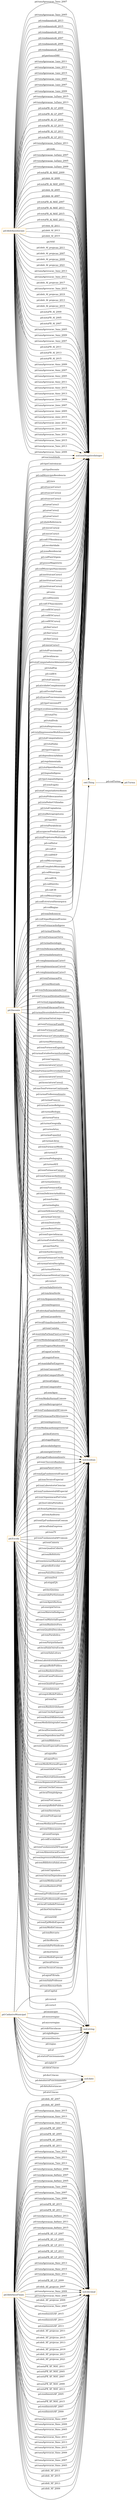 digraph ar2dtool_diagram { 
rankdir=LR;
size="1501"
node [shape = rectangle, color="orange"]; "pd:Turma" "pd:Docente" "pd:Escola" "pd:CadastroMunicipal" "pd:IdebAnosFinais" "pd:IdebAnosIniciais" ; /*classes style*/
	"pd:IdebAnosFinais" -> "xsd:decimal" [ label = "pd:notaPB_AF_2007" ];
	"pd:IdebAnosFinais" -> "xsd:decimal" [ label = "pd:notaPB_AF_2005" ];
	"pd:Escola" -> "xsd:nonNegativeInteger" [ label = "pd:totalFuncionarios" ];
	"pd:Escola" -> "xsd:nonNegativeInteger" [ label = "pd:localizacao" ];
	"pd:CadastroMunicipal" -> "xsd:nonNegativeInteger" [ label = "pd:codSetor" ];
	"pd:IdebAnosFinais" -> "xsd:decimal" [ label = "pd:notaPB_AF_2009" ];
	"pd:IdebAnosIniciais" -> "xsd:nonNegativeInteger" [ label = "pd:taxaAprovacao_1a5ano_2015" ];
	"pd:IdebAnosIniciais" -> "xsd:nonNegativeInteger" [ label = "pd:taxaAprovacao_1a5ano_2013" ];
	"pd:Escola" -> "xsd:boolean" [ label = "pd:lixoOutros" ];
	"pd:IdebAnosFinais" -> "xsd:decimal" [ label = "pd:notaPB_AF_2011" ];
	"pd:Docente" -> "xsd:boolean" [ label = "pd:turmaEnsinoReligioso" ];
	"pd:Escola" -> "xsd:boolean" [ label = "pd:temMedioEspecial" ];
	"pd:Escola" -> "xsd:boolean" [ label = "pd:localOutros" ];
	"pd:IdebAnosFinais" -> "xsd:decimal" [ label = "pd:taxaAprovacao_7ano_2015" ];
	"pd:IdebAnosFinais" -> "xsd:decimal" [ label = "pd:taxaAprovacao_7ano_2011" ];
	"pd:IdebAnosFinais" -> "xsd:decimal" [ label = "pd:taxaAprovacao_7ano_2013" ];
	"pd:IdebAnosFinais" -> "xsd:decimal" [ label = "pd:taxaAprovacao_6a9ano_2009" ];
	"pd:Escola" -> "xsd:boolean" [ label = "pd:temTecnicoComum" ];
	"pd:Escola" -> "xsd:boolean" [ label = "pd:aguaFiltrada" ];
	"pd:Escola" -> "xsd:boolean" [ label = "pd:temSalaProfessor" ];
	"pd:Escola" -> "xsd:boolean" [ label = "pd:temAlmoxarifado" ];
	"pd:Escola" -> "xsd:nonNegativeInteger" [ label = "pd:totalComputadoresAdministrativos" ];
	"pd:IdebAnosFinais" -> "xsd:decimal" [ label = "pd:taxaAprovacao_6a9ano_2007" ];
	"pd:IdebAnosFinais" -> "xsd:decimal" [ label = "pd:taxaAprovacao_6a9ano_2005" ];
	"pd:Escola" -> "xsd:boolean" [ label = "pd:temSalaDiretoria" ];
	"pd:Docente" -> "xsd:string" [ label = "pd:curso3" ];
	"pd:Docente" -> "xsd:string" [ label = "pd:curso2" ];
	"pd:Escola" -> "xsd:boolean" [ label = "pd:temAreaVerde" ];
	"pd:Escola" -> "xsd:nonNegativeInteger" [ label = "pd:totalFax" ];
	"pd:CadastroMunicipal" -> "xsd:nonNegativeInteger" [ label = "pd:codUF" ];
	"pd:CadastroMunicipal" -> "xsd:nonNegativeInteger" [ label = "pd:codINEP" ];
	"pd:Docente" -> "xsd:string" [ label = "pd:curso1" ];
	"pd:CadastroMunicipal" -> "xsd:decimal" [ label = "pd:atoCriacao" ];
	"pd:IdebAnosFinais" -> "xsd:decimal" [ label = "pd:taxaAprovacao_7ano_2005" ];
	"pd:IdebAnosIniciais" -> "xsd:nonNegativeInteger" [ label = "pd:notaPB_AI_LP_2009" ];
	"pd:IdebAnosIniciais" -> "xsd:nonNegativeInteger" [ label = "pd:notaPB_AI_LP_2007" ];
	"pd:IdebAnosIniciais" -> "xsd:nonNegativeInteger" [ label = "pd:notaPB_AI_LP_2005" ];
	"pd:CadastroMunicipal" -> "xsd:string" [ label = "pd:municipio" ];
	"pd:Escola" -> "xsd:boolean" [ label = "pd:temAlojamentoAlunos" ];
	"pd:IdebAnosFinais" -> "xsd:decimal" [ label = "pd:taxaAprovacao_7ano_2007" ];
	"pd:IdebAnosFinais" -> "xsd:decimal" [ label = "pd:taxaAprovacao_7ano_2009" ];
	"pd:Docente" -> "xsd:boolean" [ label = "pd:turmaBiologia" ];
	"pd:Escola" -> "xsd:nonNegativeInteger" [ label = "pd:codIES" ];
	"pd:Docente" -> "xsd:nonNegativeInteger" [ label = "pd:nacionalidade" ];
	"pd:Escola" -> "xsd:boolean" [ label = "pd:temDespensa" ];
	"pd:CadastroMunicipal" -> "xsd:string" [ label = "pd:mesorregiao" ];
	"pd:Escola" -> "xsd:boolean" [ label = "pd:abreAosFimDeSemanas" ];
	"pd:IdebAnosIniciais" -> "xsd:nonNegativeInteger" [ label = "pd:notaPB_AI_LP_2015" ];
	"pd:IdebAnosIniciais" -> "xsd:nonNegativeInteger" [ label = "pd:notaPB_AI_LP_2013" ];
	"pd:IdebAnosIniciais" -> "xsd:nonNegativeInteger" [ label = "pd:notaPB_AI_LP_2011" ];
	"pd:IdebAnosFinais" -> "xsd:decimal" [ label = "pd:notaPB_AF_2015" ];
	"pd:Escola" -> "xsd:boolean" [ label = "pd:temLavanderia" ];
	"pd:Escola" -> "xsd:boolean" [ label = "pd:localPrisaoSocioeducativa" ];
	"pd:IdebAnosFinais" -> "xsd:decimal" [ label = "pd:notaPB_AF_2013" ];
	"pd:IdebAnosIniciais" -> "xsd:nonNegativeInteger" [ label = "pd:taxaAprovacao_1a5ano_2011" ];
	"pd:Docente" -> "xsd:boolean" [ label = "pd:turmaFisica" ];
	"pd:IdebAnosIniciais" -> "xsd:nonNegativeInteger" [ label = "pd:rede" ];
	"pd:IdebAnosIniciais" -> "xsd:nonNegativeInteger" [ label = "pd:taxaAprovacao_1a5ano_2007" ];
	"pd:Docente" -> "xsd:boolean" [ label = "pd:turmaGeografia" ];
	"pd:IdebAnosIniciais" -> "xsd:nonNegativeInteger" [ label = "pd:taxaAprovacao_1a5ano_2005" ];
	"pd:Escola" -> "xsd:boolean" [ label = "pd:temCozinha" ];
	"pd:IdebAnosIniciais" -> "xsd:nonNegativeInteger" [ label = "pd:taxaAprovacao_1a5ano_2009" ];
	"pd:Escola" -> "xsd:boolean" [ label = "pd:mantidaPorSemFinsLucrativos" ];
	"pd:Escola" -> "xsd:boolean" [ label = "pd:temMedioIntegradoEspecial" ];
	"pd:Escola" -> "xsd:boolean" [ label = "pd:temProjetorMultimidia" ];
	"pd:IdebAnosIniciais" -> "xsd:nonNegativeInteger" [ label = "pd:notaPB_AI_MAT_2009" ];
	"pd:IdebAnosIniciais" -> "xsd:nonNegativeInteger" [ label = "pd:ideb_AI_2009" ];
	"pd:Escola" -> "xsd:boolean" [ label = "pd:aguaCacimba" ];
	"pd:Docente" -> "xsd:boolean" [ label = "pd:turmaArtes" ];
	"pd:IdebAnosIniciais" -> "xsd:nonNegativeInteger" [ label = "pd:notaPB_AI_MAT_2005" ];
	"pd:IdebAnosIniciais" -> "xsd:nonNegativeInteger" [ label = "pd:ideb_AI_2005" ];
	"pd:Escola" -> "xsd:boolean" [ label = "pd:esgotoFossa" ];
	"pd:IdebAnosIniciais" -> "xsd:nonNegativeInteger" [ label = "pd:ideb_AI_2007" ];
	"pd:IdebAnosIniciais" -> "xsd:nonNegativeInteger" [ label = "pd:notaPB_AI_MAT_2007" ];
	"pd:IdebAnosIniciais" -> "xsd:nonNegativeInteger" [ label = "pd:notaPB_AI_MAT_2013" ];
	"pd:Escola" -> "xsd:boolean" [ label = "pd:mantidaPorEmpresa" ];
	"pd:Docente" -> "xsd:nonNegativeInteger" [ label = "pd:tipoContratacao" ];
	"pd:IdebAnosIniciais" -> "xsd:nonNegativeInteger" [ label = "pd:notaPB_AI_MAT_2015" ];
	"pd:Escola" -> "xsd:boolean" [ label = "pd:temConvenioPP" ];
	"pd:IdebAnosIniciais" -> "xsd:nonNegativeInteger" [ label = "pd:notaPB_AI_MAT_2011" ];
	"pd:Escola" -> "xsd:boolean" [ label = "pd:predioCompartilhado" ];
	"pd:Escola" -> "xsd:boolean" [ label = "pd:localGalpao" ];
	"pd:IdebAnosIniciais" -> "xsd:nonNegativeInteger" [ label = "pd:ideb_AI_2011" ];
	"pd:IdebAnosIniciais" -> "xsd:nonNegativeInteger" [ label = "pd:ideb_AI_2013" ];
	"pd:Escola" -> "xsd:boolean" [ label = "pd:temComputador" ];
	"pd:Escola" -> "xsd:boolean" [ label = "pd:semAgua" ];
	"pd:Escola" -> "xsd:boolean" [ label = "pd:temMedioNormalComum" ];
	"pd:IdebAnosIniciais" -> "xsd:nonNegativeInteger" [ label = "pd:ideb_AI_2015" ];
	"pd:Docente" -> "xsd:boolean" [ label = "pd:turmaEspanhol" ];
	"pd:Escola" -> "xsd:boolean" [ label = "pd:temRetroprojetor" ];
	"pd:Docente" -> "xsd:boolean" [ label = "pd:turmaLibras" ];
	"pd:Docente" -> "xsd:boolean" [ label = "pd:temFormacaoMedio" ];
	"pd:Docente" -> "xsd:boolean" [ label = "pd:turmaLP" ];
	"pd:Docente" -> "xsd:boolean" [ label = "pd:turmaPedagogica" ];
	"pd:Escola" -> "xsd:boolean" [ label = "pd:temFundamentalAIComum" ];
	"pd:CadastroMunicipal" -> "xsd:nonNegativeInteger" [ label = "pd:codMicrorregiao" ];
	"pd:Docente" -> "xsd:boolean" [ label = "pd:turmaAEE" ];
	"pd:Docente" -> "xsd:boolean" [ label = "pd:temFormacaoCampo" ];
	"pd:Docente" -> "xsd:boolean" [ label = "pd:temFormacaoAmbiental" ];
	"pd:Docente" -> "xsd:nonNegativeInteger" [ label = "pd:tipoDocente" ];
	"pd:Escola" -> "xsd:nonNegativeInteger" [ label = "pd:totalCameras" ];
	"pd:IdebAnosFinais" -> "xsd:decimal" [ label = "pd:taxaAprovacao_6a9ano_2013" ];
	"pd:IdebAnosFinais" -> "xsd:decimal" [ label = "pd:taxaAprovacao_6a9ano_2011" ];
	"pd:Escola" -> "xsd:boolean" [ label = "pd:temFormacaoPorAlternancia" ];
	"pd:Escola" -> "xsd:nonNegativeInteger" [ label = "pd:atividadeComplementar" ];
	"pd:IdebAnosFinais" -> "xsd:decimal" [ label = "pd:taxaAprovacao_6a9ano_2015" ];
	"pd:CadastroMunicipal" -> "xsd:string" [ label = "pd:microrregiao" ];
	"pd:Escola" -> "xsd:boolean" [ label = "pd:temImpressora" ];
	"pd:Escola" -> "xsd:boolean" [ label = "pd:temMediacaoSemipresencial" ];
	"pd:Escola" -> "xsd:nonNegativeInteger" [ label = "pd:catEscolaPrivada" ];
	"pd:Escola" -> "xsd:nonNegativeInteger" [ label = "pd:situacaoFuncionamento" ];
	"pd:Escola" -> "xsd:boolean" [ label = "pd:lixoEnterra" ];
	"pd:CadastroMunicipal" -> "xsd:string" [ label = "pd:redeVinculacao" ];
	"pd:Escola" -> "xsd:boolean" [ label = "pd:etapaRegular" ];
	"pd:Escola" -> "xsd:boolean" [ label = "pd:escolaIndigena" ];
	"pd:Docente" -> "xsd:boolean" [ label = "pd:turmaQuimica" ];
	"pd:IdebAnosIniciais" -> "xsd:nonNegativeInteger" [ label = "pd:NSE" ];
	"pd:Escola" -> "xsd:boolean" [ label = "pd:energiaGerador" ];
	"pd:IdebAnosIniciais" -> "xsd:nonNegativeInteger" [ label = "pd:ideb_AI_projecao_2011" ];
	"pd:Escola" -> "xsd:boolean" [ label = "pd:etapaProfissionalizante" ];
	"pd:Escola" -> "xsd:boolean" [ label = "pd:temChuveiroBanheiro" ];
	"pd:Escola" -> "xsd:boolean" [ label = "pd:temPatioCoberto" ];
	"pd:IdebAnosIniciais" -> "xsd:nonNegativeInteger" [ label = "pd:ideb_AI_projecao_2007" ];
	"pd:IdebAnosIniciais" -> "xsd:nonNegativeInteger" [ label = "pd:ideb_AI_projecao_2009" ];
	"pd:Docente" -> "xsd:boolean" [ label = "pd:temFormacaoEja" ];
	"pd:Docente" -> "xsd:nonNegativeInteger" [ label = "pd:codMunicipioResidencia" ];
	"pd:Docente" -> "xsd:nonNegativeInteger" [ label = "pd:raca" ];
	"pd:Escola" -> "xsd:boolean" [ label = "pd:temEjaFundamentalEspecial" ];
	"pd:Escola" -> "xsd:boolean" [ label = "pd:temTecnicoEspecial" ];
	"pd:Docente" -> "xsd:boolean" [ label = "pd:temDeficienciaAuditiva" ];
	"pd:IdebAnosIniciais" -> "xsd:nonNegativeInteger" [ label = "pd:ideb_AI_projecao_2021" ];
	"pd:IdebAnosIniciais" -> "xsd:nonNegativeInteger" [ label = "pd:taxaAprovacao_3ano_2013" ];
	"pd:IdebAnosIniciais" -> "xsd:nonNegativeInteger" [ label = "pd:taxaAprovacao_3ano_2011" ];
	"pd:IdebAnosIniciais" -> "xsd:nonNegativeInteger" [ label = "pd:ideb_AI_projecao_2017" ];
	"pd:Docente" -> "xsd:boolean" [ label = "pd:temSurdez" ];
	"pd:IdebAnosIniciais" -> "xsd:nonNegativeInteger" [ label = "pd:taxaAprovacao_3ano_2015" ];
	"pd:Escola" -> "xsd:boolean" [ label = "pd:temLaboratorioCiencias" ];
	"pd:IdebAnosIniciais" -> "xsd:nonNegativeInteger" [ label = "pd:ideb_AI_projecao_2019" ];
	"pd:IdebAnosIniciais" -> "xsd:nonNegativeInteger" [ label = "pd:ideb_AI_projecao_2013" ];
	"pd:Escola" -> "xsd:boolean" [ label = "pd:temFundamentalAIEspecial" ];
	"pd:IdebAnosIniciais" -> "xsd:nonNegativeInteger" [ label = "pd:ideb_AI_projecao_2015" ];
	"pd:CadastroMunicipal" -> "xsd:nonNegativeInteger" [ label = "pd:codCompletoMunicipio" ];
	"pd:IdebAnosIniciais" -> "xsd:nonNegativeInteger" [ label = "pd:notaPB_AI_2009" ];
	"pd:Escola" -> "xsd:nonNegativeInteger" [ label = "pd:tipoConvenioPP" ];
	"pd:IdebAnosIniciais" -> "xsd:nonNegativeInteger" [ label = "pd:notaPB_AI_2005" ];
	"pd:IdebAnosIniciais" -> "xsd:nonNegativeInteger" [ label = "pd:notaPB_AI_2007" ];
	"pd:Escola" -> "xsd:nonNegativeInteger" [ label = "pd:tipoLocalizacaoDiferenciada" ];
	"pd:CadastroMunicipal" -> "xsd:string" [ label = "pd:siglaRegiao" ];
	"pd:Docente" -> "xsd:boolean" [ label = "pd:turmaIngles" ];
	"pd:IdebAnosIniciais" -> "xsd:nonNegativeInteger" [ label = "pd:taxaAprovacao_3ano_2005" ];
	"pd:Docente" -> "xsd:nonNegativeInteger" [ label = "pd:situacaoCurso1" ];
	"pd:Docente" -> "xsd:nonNegativeInteger" [ label = "pd:situacaoCurso2" ];
	"pd:Docente" -> "xsd:nonNegativeInteger" [ label = "pd:situacaoCurso3" ];
	"pd:IdebAnosIniciais" -> "xsd:nonNegativeInteger" [ label = "pd:taxaAprovacao_3ano_2009" ];
	"pd:IdebAnosIniciais" -> "xsd:nonNegativeInteger" [ label = "pd:taxaAprovacao_3ano_2007" ];
	"pd:IdebAnosIniciais" -> "xsd:nonNegativeInteger" [ label = "pd:notaPB_AI_2011" ];
	"pd:IdebAnosIniciais" -> "xsd:nonNegativeInteger" [ label = "pd:notaPB_AI_2013" ];
	"pd:Escola" -> "xsd:boolean" [ label = "pd:temOrganizacaoPorCiclos" ];
	"pd:Docente" -> "xsd:boolean" [ label = "pd:temDeficienciaFisica" ];
	"pd:Escola" -> "xsd:boolean" [ label = "pd:lixoColetaPeriodica" ];
	"pd:Escola" -> "xsd:boolean" [ label = "pd:ItemEjaMedioComum" ];
	"pd:Docente" -> "xsd:boolean" [ label = "pd:turmaCiencias" ];
	"pd:IdebAnosIniciais" -> "xsd:nonNegativeInteger" [ label = "pd:notaPB_AI_2015" ];
	"pd:Docente" -> "xsd:nonNegativeInteger" [ label = "pd:areaCurso3" ];
	"pd:Docente" -> "xsd:nonNegativeInteger" [ label = "pd:areaCurso2" ];
	"pd:Docente" -> "xsd:nonNegativeInteger" [ label = "pd:areaCurso1" ];
	"pd:Escola" -> "xsd:nonNegativeInteger" [ label = "pd:totalTVs" ];
	"pd:Docente" -> "xsd:boolean" [ label = "pd:temDoutorado" ];
	"pd:Docente" -> "xsd:boolean" [ label = "pd:temBaixaVisao" ];
	"pd:Docente" -> "xsd:boolean" [ label = "pd:temEspecializacao" ];
	"pd:Escola" -> "owl:Thing" [ label = "pd:codOrgaoRegionalEnsino" ];
	"pd:IdebAnosFinais" -> "xsd:decimal" [ label = "pd:notaPB_AF_LP_2007" ];
	"pd:Escola" -> "xsd:boolean" [ label = "pd:temAuditorio" ];
	"pd:IdebAnosFinais" -> "xsd:decimal" [ label = "pd:notaPB_AF_LP_2005" ];
	"pd:Escola" -> "xsd:nonNegativeInteger" [ label = "pd:totalDvds" ];
	"pd:IdebAnosIniciais" -> "xsd:nonNegativeInteger" [ label = "pd:taxaAprovacao_4ano_2009" ];
	"pd:IdebAnosIniciais" -> "xsd:nonNegativeInteger" [ label = "pd:taxaAprovacao_4ano_2007" ];
	"pd:CadastroMunicipal" -> "xsd:string" [ label = "pd:nomeDistrito" ];
	"pd:IdebAnosIniciais" -> "xsd:nonNegativeInteger" [ label = "pd:taxaAprovacao_4ano_2005" ];
	"pd:Escola" -> "xsd:boolean" [ label = "pd:temEjaFundamentalComum" ];
	"pd:Escola" -> "xsd:boolean" [ label = "pd:localSalaEmpresa" ];
	"pd:IdebAnosFinais" -> "xsd:decimal" [ label = "pd:notaPB_AF_LP_2013" ];
	"pd:Escola" -> "xsd:nonNegativeInteger" [ label = "pd:totalImpressoras" ];
	"pd:IdebAnosFinais" -> "xsd:decimal" [ label = "pd:notaPB_AF_LP_2011" ];
	"pd:IdebAnosFinais" -> "xsd:decimal" [ label = "pd:notaPB_AF_LP_2015" ];
	"pd:IdebAnosFinais" -> "xsd:decimal" [ label = "pd:taxaAprovacao_9ano_2013" ];
	"pd:Docente" -> "xsd:boolean" [ label = "pd:turmaEstudosSociais" ];
	"pd:IdebAnosFinais" -> "xsd:decimal" [ label = "pd:taxaAprovacao_9ano_2015" ];
	"pd:Escola" -> "xsd:nonNegativeInteger" [ label = "pd:totalImpressorasMultifuncionais" ];
	"pd:IdebAnosFinais" -> "xsd:decimal" [ label = "pd:taxaAprovacao_9ano_2011" ];
	"pd:Docente" -> "xsd:nonNegativeInteger" [ label = "pd:idadeReferencia" ];
	"pd:Escola" -> "xsd:boolean" [ label = "pd:temTV" ];
	"pd:Escola" -> "xsd:boolean" [ label = "pd:temFundamentalAFComum" ];
	"pd:Escola" -> "xsd:boolean" [ label = "pd:temCamera" ];
	"pd:IdebAnosFinais" -> "xsd:decimal" [ label = "pd:notaPB_AF_LP_2009" ];
	"pd:Escola" -> "xsd:boolean" [ label = "pd:temQuadraCoberta" ];
	"pd:Escola" -> "xsd:boolean" [ label = "pd:temRefeitorio" ];
	"pd:Escola" -> "xsd:boolean" [ label = "pd:temInternetBandaLarga" ];
	"pd:IdebAnosFinais" -> "xsd:decimal" [ label = "pd:ideb_AF_projecao_2007" ];
	"pd:Escola" -> "xsd:boolean" [ label = "pd:predioEscolar" ];
	"pd:IdebAnosFinais" -> "xsd:decimal" [ label = "pd:taxaAprovacao_9ano_2009" ];
	"pd:Docente" -> "xsd:boolean" [ label = "pd:naoTemPos" ];
	"pd:IdebAnosFinais" -> "xsd:decimal" [ label = "pd:taxaAprovacao_9ano_2005" ];
	"pd:IdebAnosFinais" -> "xsd:decimal" [ label = "pd:ideb_AF_projecao_2009" ];
	"pd:IdebAnosFinais" -> "xsd:decimal" [ label = "pd:taxaAprovacao_9ano_2007" ];
	"pd:IdebAnosFinais" -> "xsd:decimal" [ label = "pd:rendimentoAF_2015" ];
	"pd:Docente" -> "xsd:boolean" [ label = "pd:temSurdocegueira" ];
	"pd:IdebAnosFinais" -> "xsd:decimal" [ label = "pd:rendimentoAF_2011" ];
	"pd:IdebAnosFinais" -> "xsd:decimal" [ label = "pd:rendimentoAF_2013" ];
	"pd:IdebAnosFinais" -> "xsd:decimal" [ label = "pd:ideb_AF_projecao_2011" ];
	"pd:Escola" -> "xsd:nonNegativeInteger" [ label = "pd:totalComputadores" ];
	"pd:IdebAnosFinais" -> "xsd:decimal" [ label = "pd:ideb_AF_projecao_2015" ];
	"pd:Escola" -> "xsd:boolean" [ label = "pd:temPatioDescoberto" ];
	"pd:Escola" -> "xsd:boolean" [ label = "pd:temDvd" ];
	"pd:IdebAnosFinais" -> "xsd:decimal" [ label = "pd:ideb_AF_projecao_2013" ];
	"pd:IdebAnosFinais" -> "xsd:decimal" [ label = "pd:ideb_AF_projecao_2019" ];
	"pd:IdebAnosFinais" -> "xsd:decimal" [ label = "pd:ideb_AF_projecao_2017" ];
	"pd:Escola" -> "xsd:nonNegativeInteger" [ label = "pd:totalSalas" ];
	"pd:IdebAnosIniciais" -> "xsd:nonNegativeInteger" [ label = "pd:taxaAprovacao_4ano_2011" ];
	"pd:Escola" -> "xsd:boolean" [ label = "pd:etapaEJA" ];
	"pd:Escola" -> "xsd:boolean" [ label = "pd:lixoQueima" ];
	"pd:Docente" -> "owl:Thing" [ label = "pd:inicioCurso3" ];
	"pd:Docente" -> "xsd:nonNegativeInteger" [ label = "pd:inicioCurso2" ];
	"pd:Docente" -> "xsd:nonNegativeInteger" [ label = "pd:inicioCurso1" ];
	"pd:Escola" -> "xsd:boolean" [ label = "pd:mantidaPorSistemaS" ];
	"pd:IdebAnosIniciais" -> "xsd:nonNegativeInteger" [ label = "pd:taxaAprovacao_4ano_2015" ];
	"pd:IdebAnosIniciais" -> "xsd:nonNegativeInteger" [ label = "pd:taxaAprovacao_4ano_2013" ];
	"pd:IdebAnosFinais" -> "xsd:decimal" [ label = "pd:ideb_AF_projecao_2021" ];
	"pd:Docente" -> "xsd:nonNegativeInteger" [ label = "pd:codUFResidencia" ];
	"pd:Escola" -> "xsd:boolean" [ label = "pd:temAparelhoSom" ];
	"pd:Escola" -> "xsd:boolean" [ label = "pd:energiaOutros" ];
	"pd:IdebAnosFinais" -> "xsd:decimal" [ label = "pd:notaPB_AF_MAT_2011" ];
	"pd:Escola" -> "xsd:boolean" [ label = "pd:temMaterialIndigena" ];
	"pd:IdebAnosFinais" -> "xsd:decimal" [ label = "pd:notaPB_AF_MAT_2005" ];
	"pd:Escola" -> "xsd:nonNegativeInteger" [ label = "pd:tipoOcupacao" ];
	"pd:IdebAnosFinais" -> "xsd:decimal" [ label = "pd:notaPB_AF_MAT_2007" ];
	"pd:IdebAnosFinais" -> "xsd:decimal" [ label = "pd:notaPB_AF_MAT_2009" ];
	"pd:Escola" -> "xsd:boolean" [ label = "pd:naoUsaMaterialEspecial" ];
	"pd:Docente" -> "xsd:boolean" [ label = "pd:temFormacaoCreche" ];
	"pd:Docente" -> "xsd:boolean" [ label = "pd:turmaOutraDisciplina" ];
	"pd:Escola" -> "xsd:nonNegativeInteger" [ label = "pd:dependenciaAdmin" ];
	"pd:IdebAnosIniciais" -> "xsd:nonNegativeInteger" [ label = "pd:taxaAprovacao_2ano_2009" ];
	"pd:CadastroMunicipal" -> "xsd:nonNegativeInteger" [ label = "pd:codMunicipio" ];
	"pd:IdebAnosIniciais" -> "xsd:nonNegativeInteger" [ label = "pd:taxaAprovacao_2ano_2007" ];
	"pd:IdebAnosIniciais" -> "xsd:nonNegativeInteger" [ label = "pd:taxaAprovacao_2ano_2005" ];
	"pd:IdebAnosFinais" -> "xsd:decimal" [ label = "pd:notaPB_AF_MAT_2013" ];
	"pd:IdebAnosFinais" -> "xsd:decimal" [ label = "pd:rendimentoAF_2005" ];
	"pd:IdebAnosFinais" -> "xsd:decimal" [ label = "pd:notaPB_AF_MAT_2015" ];
	"pd:Escola" -> "xsd:nonNegativeInteger" [ label = "pd:regulamentada" ];
	"pd:Docente" -> "xsd:boolean" [ label = "pd:turmaHistoria" ];
	"pd:Escola" -> "xsd:nonNegativeInteger" [ label = "pd:totalAparelhosSom" ];
	"pd:Escola" -> "xsd:boolean" [ label = "pd:temBanheiroFora" ];
	"pd:CadastroMunicipal" -> "xsd:nonNegativeInteger" [ label = "pd:codEOL" ];
	"pd:IdebAnosFinais" -> "xsd:decimal" [ label = "pd:rendimentoAF_2007" ];
	"pd:Escola" -> "xsd:boolean" [ label = "pd:temQuadraDescoberta" ];
	"pd:IdebAnosFinais" -> "xsd:decimal" [ label = "pd:rendimentoAF_2009" ];
	"pd:Docente" -> "xsd:boolean" [ label = "pd:temFormacaoDireitosCriancas" ];
	"pd:Docente" -> "xsd:nonNegativeInteger" [ label = "pd:escolaridade" ];
	"pd:Escola" -> "xsd:boolean" [ label = "pd:temParabolica" ];
	"pd:Escola" -> "xsd:boolean" [ label = "pd:temParqueInfantil" ];
	"pd:IdebAnosIniciais" -> "xsd:nonNegativeInteger" [ label = "pd:taxaAprovacao_2ano_2015" ];
	"pd:IdebAnosIniciais" -> "xsd:nonNegativeInteger" [ label = "pd:taxaAprovacao_2ano_2013" ];
	"pd:CadastroMunicipal" -> "xsd:nonNegativeInteger" [ label = "pd:codDistrito" ];
	"pd:IdebAnosIniciais" -> "xsd:nonNegativeInteger" [ label = "pd:taxaAprovacao_2ano_2011" ];
	"pd:Escola" -> "xsd:boolean" [ label = "pd:localSalaOutraEscola" ];
	"pd:Docente" -> "xsd:boolean" [ label = "pd:temDeficiencia" ];
	"pd:Escola" -> "xsd:boolean" [ label = "pd:temSalaLeitura" ];
	"pd:Escola" -> "xsd:boolean" [ label = "pd:temLaboratorioInformatica" ];
	"pd:CadastroMunicipal" -> "xsd:string" [ label = "pd:regiao" ];
	"pd:Escola" -> "xsd:boolean" [ label = "pd:aguaRedePublica" ];
	"pd:Escola" -> "xsd:nonNegativeInteger" [ label = "pd:linguaIndigena" ];
	"pd:CadastroMunicipal" -> "xsd:nonNegativeInteger" [ label = "pd:codCIE" ];
	"pd:Escola" -> "xsd:nonNegativeInteger" [ label = "pd:tipoLinguaIndigena" ];
	"pd:Escola" -> "xsd:boolean" [ label = "pd:temBanheiroDentro" ];
	"pd:CadastroMunicipal" -> "xsd:date" [ label = "pd:dataInicioFuncionamento" ];
	"pd:Escola" -> "xsd:boolean" [ label = "pd:localCasaProfessor" ];
	"pd:IdebAnosFinais" -> "xsd:decimal" [ label = "pd:taxaAprovacao_8ano_2007" ];
	"pd:IdebAnosFinais" -> "xsd:decimal" [ label = "pd:taxaAprovacao_8ano_2009" ];
	"pd:Escola" -> "xsd:nonNegativeInteger" [ label = "pd:semEsgoto" ];
	"pd:Docente" -> "xsd:boolean" [ label = "pd:temFormacaoIndigena" ];
	"pd:Docente" -> "xsd:nonNegativeInteger" [ label = "pd:zonaResidencial" ];
	"pd:Docente" -> "xsd:boolean" [ label = "pd:turmaFilosofia" ];
	"pd:Docente" -> "xsd:boolean" [ label = "pd:temFormacaoOutra" ];
	"pd:Escola" -> "xsd:boolean" [ label = "pd:temQuadraEsportes" ];
	"pd:Escola" -> "xsd:boolean" [ label = "pd:temInternet" ];
	"pd:IdebAnosFinais" -> "xsd:decimal" [ label = "pd:taxaAprovacao_8ano_2005" ];
	"pd:Docente" -> "xsd:nonNegativeInteger" [ label = "pd:codPaisOrigem" ];
	"pd:Escola" -> "xsd:boolean" [ label = "pd:esgotoRedePublica" ];
	"pd:Docente" -> "xsd:nonNegativeInteger" [ label = "pd:possuiMagisterio" ];
	"pd:Escola" -> "xsd:boolean" [ label = "pd:temFax" ];
	"pd:IdebAnosIniciais" -> "xsd:nonNegativeInteger" [ label = "pd:taxaAprovacao_5ano_2011" ];
	"pd:Escola" -> "xsd:boolean" [ label = "pd:temBanheiroInfantil" ];
	"pd:Escola" -> "xsd:nonNegativeInteger" [ label = "pd:totalComputadoresAlunos" ];
	"pd:Escola" -> "xsd:boolean" [ label = "pd:temCrecheEspecial" ];
	"pd:Docente" -> "xsd:boolean" [ label = "pd:turmaSociologia" ];
	"pd:Escola" -> "xsd:boolean" [ label = "pd:temBrasilAlfabetizado" ];
	"pd:IdebAnosIniciais" -> "xsd:nonNegativeInteger" [ label = "pd:taxaAprovacao_5ano_2015" ];
	"pd:IdebAnosIniciais" -> "xsd:nonNegativeInteger" [ label = "pd:taxaAprovacao_5ano_2013" ];
	"pd:Escola" -> "xsd:boolean" [ label = "pd:temMedioIntegradoComum" ];
	"pd:CadastroMunicipal" -> "xsd:string" [ label = "pd:uf" ];
	"pd:Docente" -> "xsd:boolean" [ label = "pd:temDeficienciaMultipla" ];
	"pd:Escola" -> "xsd:boolean" [ label = "pd:localSocioeducativo" ];
	"pd:IdebAnosIniciais" -> "xsd:nonNegativeInteger" [ label = "pd:taxaAprovacao_5ano_2009" ];
	"pd:Docente" -> "xsd:boolean" [ label = "pd:turmaInformatica" ];
	"pd:Escola" -> "xsd:boolean" [ label = "pd:temDependenciasPNE" ];
	"pd:Docente" -> "xsd:nonNegativeInteger" [ label = "pd:codMunicipioNascimento" ];
	"pd:Escola" -> "xsd:boolean" [ label = "pd:temBiblioteca" ];
	"pd:IdebAnosIniciais" -> "xsd:nonNegativeInteger" [ label = "pd:taxaAprovacao_5ano_2007" ];
	"pd:Docente" -> "xsd:boolean" [ label = "pd:complementacaoCurso1" ];
	"pd:Docente" -> "xsd:boolean" [ label = "pd:complementacaoCurso2" ];
	"pd:CadastroMunicipal" -> "xsd:date" [ label = "pd:dataAutorizacao" ];
	"pd:IdebAnosIniciais" -> "xsd:nonNegativeInteger" [ label = "pd:taxaAprovacao_5ano_2005" ];
	"pd:Docente" -> "xsd:boolean" [ label = "pd:complementacaoCurso3" ];
	"pd:Docente" -> "xsd:boolean" [ label = "pd:temFormacaoPre" ];
	"pd:CadastroMunicipal" -> "xsd:nonNegativeInteger" [ label = "pd:codMesorregiao" ];
	"pd:Docente" -> "xsd:nonNegativeInteger" [ label = "pd:instituicaoCurso1" ];
	"pd:IdebAnosFinais" -> "xsd:decimal" [ label = "pd:taxaAprovacao_8ano_2011" ];
	"pd:Docente" -> "xsd:boolean" [ label = "pd:temMestrado" ];
	"pd:IdebAnosFinais" -> "xsd:decimal" [ label = "pd:taxaAprovacao_8ano_2013" ];
	"pd:Escola" -> "xsd:boolean" [ label = "pd:temClasseEspecialExclusiva" ];
	"pd:IdebAnosFinais" -> "xsd:decimal" [ label = "pd:taxaAprovacao_8ano_2015" ];
	"pd:Docente" -> "xsd:nonNegativeInteger" [ label = "pd:instituicaoCurso3" ];
	"pd:CadastroMunicipal" -> "xsd:boolean" [ label = "pd:eCapital" ];
	"pd:Docente" -> "xsd:nonNegativeInteger" [ label = "pd:instituicaoCurso2" ];
	"pd:CadastroMunicipal" -> "xsd:string" [ label = "pd:statusFuncionamento" ];
	"pd:Docente" -> "xsd:nonNegativeInteger" [ label = "pd:sexo" ];
	"pd:Escola" -> "xsd:boolean" [ label = "pd:aguaRio" ];
	"pd:CadastroMunicipal" -> "xsd:date" [ label = "pd:dataCriacao" ];
	"pd:Escola" -> "xsd:boolean" [ label = "pd:aguaPoco" ];
	"pd:Escola" -> "xsd:boolean" [ label = "pd:temMedioNormalEspecial" ];
	"pd:Escola" -> "xsd:nonNegativeInteger" [ label = "pd:totalVideocassetes" ];
	"pd:Escola" -> "xsd:nonNegativeInteger" [ label = "pd:totalSalasUtilizadas" ];
	"pd:Escola" -> "xsd:boolean" [ label = "pd:mantidaPorOng" ];
	"pd:Docente" -> "xsd:nonNegativeInteger" [ label = "pd:codDocente" ];
	"pd:Escola" -> "xsd:boolean" [ label = "pd:temMaterialQuilombola" ];
	"pd:IdebAnosIniciais" -> "xsd:nonNegativeInteger" [ label = "pd:rendimentoAI_2013" ];
	"pd:IdebAnosIniciais" -> "xsd:nonNegativeInteger" [ label = "pd:rendimentoAI_2015" ];
	"pd:IdebAnosFinais" -> "xsd:decimal" [ label = "pd:taxaAprovacao_6ano_2009" ];
	"pd:IdebAnosFinais" -> "xsd:decimal" [ label = "pd:taxaAprovacao_6ano_2007" ];
	"pd:IdebAnosFinais" -> "xsd:decimal" [ label = "pd:taxaAprovacao_6ano_2005" ];
	"pd:Escola" -> "xsd:boolean" [ label = "pd:temAlojamentoProfessores" ];
	"pd:Docente" -> "xsd:boolean" [ label = "pd:temDeficienciaIntelectual" ];
	"pd:IdebAnosFinais" -> "xsd:decimal" [ label = "pd:ideb_AF_2011" ];
	"pd:Escola" -> "xsd:boolean" [ label = "pd:temCrecheComum" ];
	"pd:Escola" -> "xsd:boolean" [ label = "pd:localTemploIgreja" ];
	"pd:Docente" -> "xsd:boolean" [ label = "pd:temFormacaoDireitosHumanos" ];
	"pd:Docente" -> "xsd:boolean" [ label = "pd:turmaLinguaIndigena" ];
	"pd:IdebAnosIniciais" -> "xsd:nonNegativeInteger" [ label = "pd:rendimentoAI_2011" ];
	"pd:Escola" -> "xsd:nonNegativeInteger" [ label = "pd:totalCopiadoras" ];
	"pd:Escola" -> "xsd:boolean" [ label = "pd:temPreComum" ];
	"pd:IdebAnosFinais" -> "xsd:decimal" [ label = "pd:ideb_AF_2015" ];
	"pd:Escola" -> "xsd:boolean" [ label = "pd:energiaRedePublica" ];
	"pd:IdebAnosFinais" -> "xsd:decimal" [ label = "pd:ideb_AF_2013" ];
	"pd:IdebAnosIniciais" -> "xsd:nonNegativeInteger" [ label = "pd:rendimentoAI_2007" ];
	"pd:IdebAnosIniciais" -> "xsd:nonNegativeInteger" [ label = "pd:rendimentoAI_2009" ];
	"pd:IdebAnosFinais" -> "xsd:decimal" [ label = "pd:ideb_AF_2009" ];
	"pd:IdebAnosIniciais" -> "xsd:nonNegativeInteger" [ label = "pd:rendimentoAI_2005" ];
	"pd:IdebAnosIniciais" -> "xsd:nonNegativeInteger" [ label = "pd:pertenceDRE" ];
	"pd:IdebAnosFinais" -> "xsd:decimal" [ label = "pd:ideb_AF_2007" ];
	"pd:IdebAnosFinais" -> "xsd:decimal" [ label = "pd:ideb_AF_2005" ];
	"pd:Escola" -> "xsd:nonNegativeInteger" [ label = "pd:totalRetroprojetores" ];
	"pd:Escola" -> "xsd:boolean" [ label = "pd:temSecretaria" ];
	"pd:Docente" -> "xsd:boolean" [ label = "pd:turmaEducacaoFisica" ];
	"pd:Docente" -> "xsd:boolean" [ label = "pd:turmaDiversidadeSociocultural" ];
	"pd:Escola" -> "xsd:boolean" [ label = "pd:temPreEspecial" ];
	"pd:Escola" -> "xsd:boolean" [ label = "pd:temMediacaoPresencial" ];
	"pd:CadastroMunicipal" -> "xsd:date" [ label = "pd:docCriacao" ];
	"pd:Escola" -> "xsd:nonNegativeInteger" [ label = "pd:tipoAEE" ];
	"pd:Docente" -> "xsd:boolean" [ label = "pd:turmaOutraLingua" ];
	"pd:Escola" -> "xsd:boolean" [ label = "pd:temVideocassete" ];
	"pd:Docente" -> "xsd:boolean" [ label = "pd:temFormacaoFundAI" ];
	"pd:Escola" -> "xsd:boolean" [ label = "pd:semEnergia" ];
	"pd:Escola" -> "xsd:boolean" [ label = "pd:codEscolaSede" ];
	"pd:Docente" -> "xsd:boolean" [ label = "pd:temFormacaoFundAF" ];
	"pd:Docente" -> "xsd:boolean" [ label = "pd:temFormacaoCulturaAfricana" ];
	"pd:CadastroMunicipal" -> "xsd:nonNegativeInteger" [ label = "pd:codEstruturaHierarquica" ];
	"pd:Docente" -> "xsd:boolean" [ label = "pd:turmaMatematica" ];
	"pd:Escola" -> "xsd:boolean" [ label = "pd:temFundamentalAFEspecial" ];
	"pd:Docente" -> "xsd:boolean" [ label = "pd:temFormacaoEspecial" ];
	"pd:Escola" -> "xsd:boolean" [ label = "pd:temAlimentacaoEscolar" ];
	"pd:IdebAnosFinais" -> "xsd:decimal" [ label = "pd:taxaAprovacao_6ano_2015" ];
	"pd:IdebAnosFinais" -> "xsd:decimal" [ label = "pd:taxaAprovacao_6ano_2013" ];
	"pd:Escola" -> "xsd:nonNegativeInteger" [ label = "pd:totalParabolicas" ];
	"pd:Escola" -> "xsd:boolean" [ label = "pd:temImpressoraMultifuncional" ];
	"pd:Docente" -> "xsd:nonNegativeInteger" [ label = "pd:codUFNascimento" ];
	"pd:IdebAnosFinais" -> "xsd:decimal" [ label = "pd:taxaAprovacao_6ano_2011" ];
	"pd:Escola" -> "xsd:boolean" [ label = "pd:temBibliotecaSalaLeitura" ];
	"pd:Escola" -> "xsd:boolean" [ label = "pd:temCopiadora" ];
	"pd:Escola" -> "xsd:boolean" [ label = "pd:temOutrasDependencias" ];
	"pd:Docente" -> "xsd:boolean" [ label = "pd:turmaEstudosSociaisSociologia" ];
	"pd:IdebAnosIniciais" -> "xsd:nonNegativeInteger" [ label = "pd:taxaAprovacao_1ano_2011" ];
	"pd:IdebAnosIniciais" -> "xsd:nonNegativeInteger" [ label = "pd:taxaAprovacao_1ano_2013" ];
	"pd:IdebAnosIniciais" -> "xsd:nonNegativeInteger" [ label = "pd:taxaAprovacao_1ano_2015" ];
	"owl:Thing" -> "pd:Turma" [ label = "pd:codTurma" ];
	"pd:Docente" -> "xsd:boolean" [ label = "pd:temCegueira" ];
	"pd:Escola" -> "xsd:boolean" [ label = "pd:temMediacaoEad" ];
	"pd:Docente" -> "xsd:boolean" [ label = "pd:licenciaturaCurso1" ];
	"pd:Docente" -> "xsd:boolean" [ label = "pd:temFormacaoDiversidadeSexual" ];
	"pd:Docente" -> "xsd:boolean" [ label = "pd:licenciaturaCurso3" ];
	"pd:Docente" -> "xsd:boolean" [ label = "pd:licenciaturaCurso2" ];
	"pd:Escola" -> "xsd:boolean" [ label = "pd:temBanheiroPNE" ];
	"pd:Docente" -> "xsd:boolean" [ label = "pd:naoTemFormacaoContinuada" ];
	"pd:CadastroMunicipal" -> "xsd:string" [ label = "pd:siglaUF" ];
	"pd:Docente" -> "xsd:nonNegativeInteger" [ label = "pd:codIESCurso3" ];
	"pd:Docente" -> "xsd:nonNegativeInteger" [ label = "pd:codIESCurso1" ];
	"pd:Docente" -> "xsd:nonNegativeInteger" [ label = "pd:codIESCurso2" ];
	"pd:Escola" -> "xsd:boolean" [ label = "pd:temEjaProfissionalComum" ];
	"pd:Escola" -> "xsd:boolean" [ label = "pd:temEjaProfissionalEspecial" ];
	"pd:Escola" -> "xsd:boolean" [ label = "pd:localUnidadePrisional" ];
	"pd:Docente" -> "xsd:boolean" [ label = "pd:turmaProfissionalizante" ];
	"pd:Escola" -> "xsd:nonNegativeInteger" [ label = "pd:ocupacaoPredioEscolar" ];
	"pd:CadastroMunicipal" -> "xsd:nonNegativeInteger" [ label = "pd:codRegiao" ];
	"pd:Escola" -> "xsd:nonNegativeInteger" [ label = "pd:totalProjetoresMultimidia" ];
	"pd:Escola" -> "xsd:boolean" [ label = "pd:lixoOutrasAreas" ];
	"pd:Escola" -> "xsd:boolean" [ label = "pd:temSAE" ];
	"pd:Escola" -> "xsd:boolean" [ label = "pd:temEjaMedioEspecial" ];
	"pd:Escola" -> "xsd:boolean" [ label = "pd:temMedioComum" ];
	"pd:IdebAnosIniciais" -> "xsd:nonNegativeInteger" [ label = "pd:taxaAprovacao_1ano_2005" ];
	"pd:Escola" -> "xsd:boolean" [ label = "pd:temBercario" ];
	"pd:IdebAnosIniciais" -> "xsd:nonNegativeInteger" [ label = "pd:taxaAprovacao_1ano_2007" ];
	"pd:Escola" -> "xsd:boolean" [ label = "pd:lixoRecicla" ];
	"pd:IdebAnosIniciais" -> "xsd:nonNegativeInteger" [ label = "pd:taxaAprovacao_1ano_2009" ];
	"pd:Escola" -> "xsd:boolean" [ label = "pd:mantidaPorSindicato" ];
	"pd:Docente" -> "xsd:boolean" [ label = "pd:turmaFrances" ];
	"pd:Docente" -> "xsd:nonNegativeInteger" [ label = "pd:fimCurso1" ];
	"pd:Docente" -> "xsd:nonNegativeInteger" [ label = "pd:fimCurso3" ];
	"pd:Docente" -> "xsd:nonNegativeInteger" [ label = "pd:fimCurso2" ];

}
